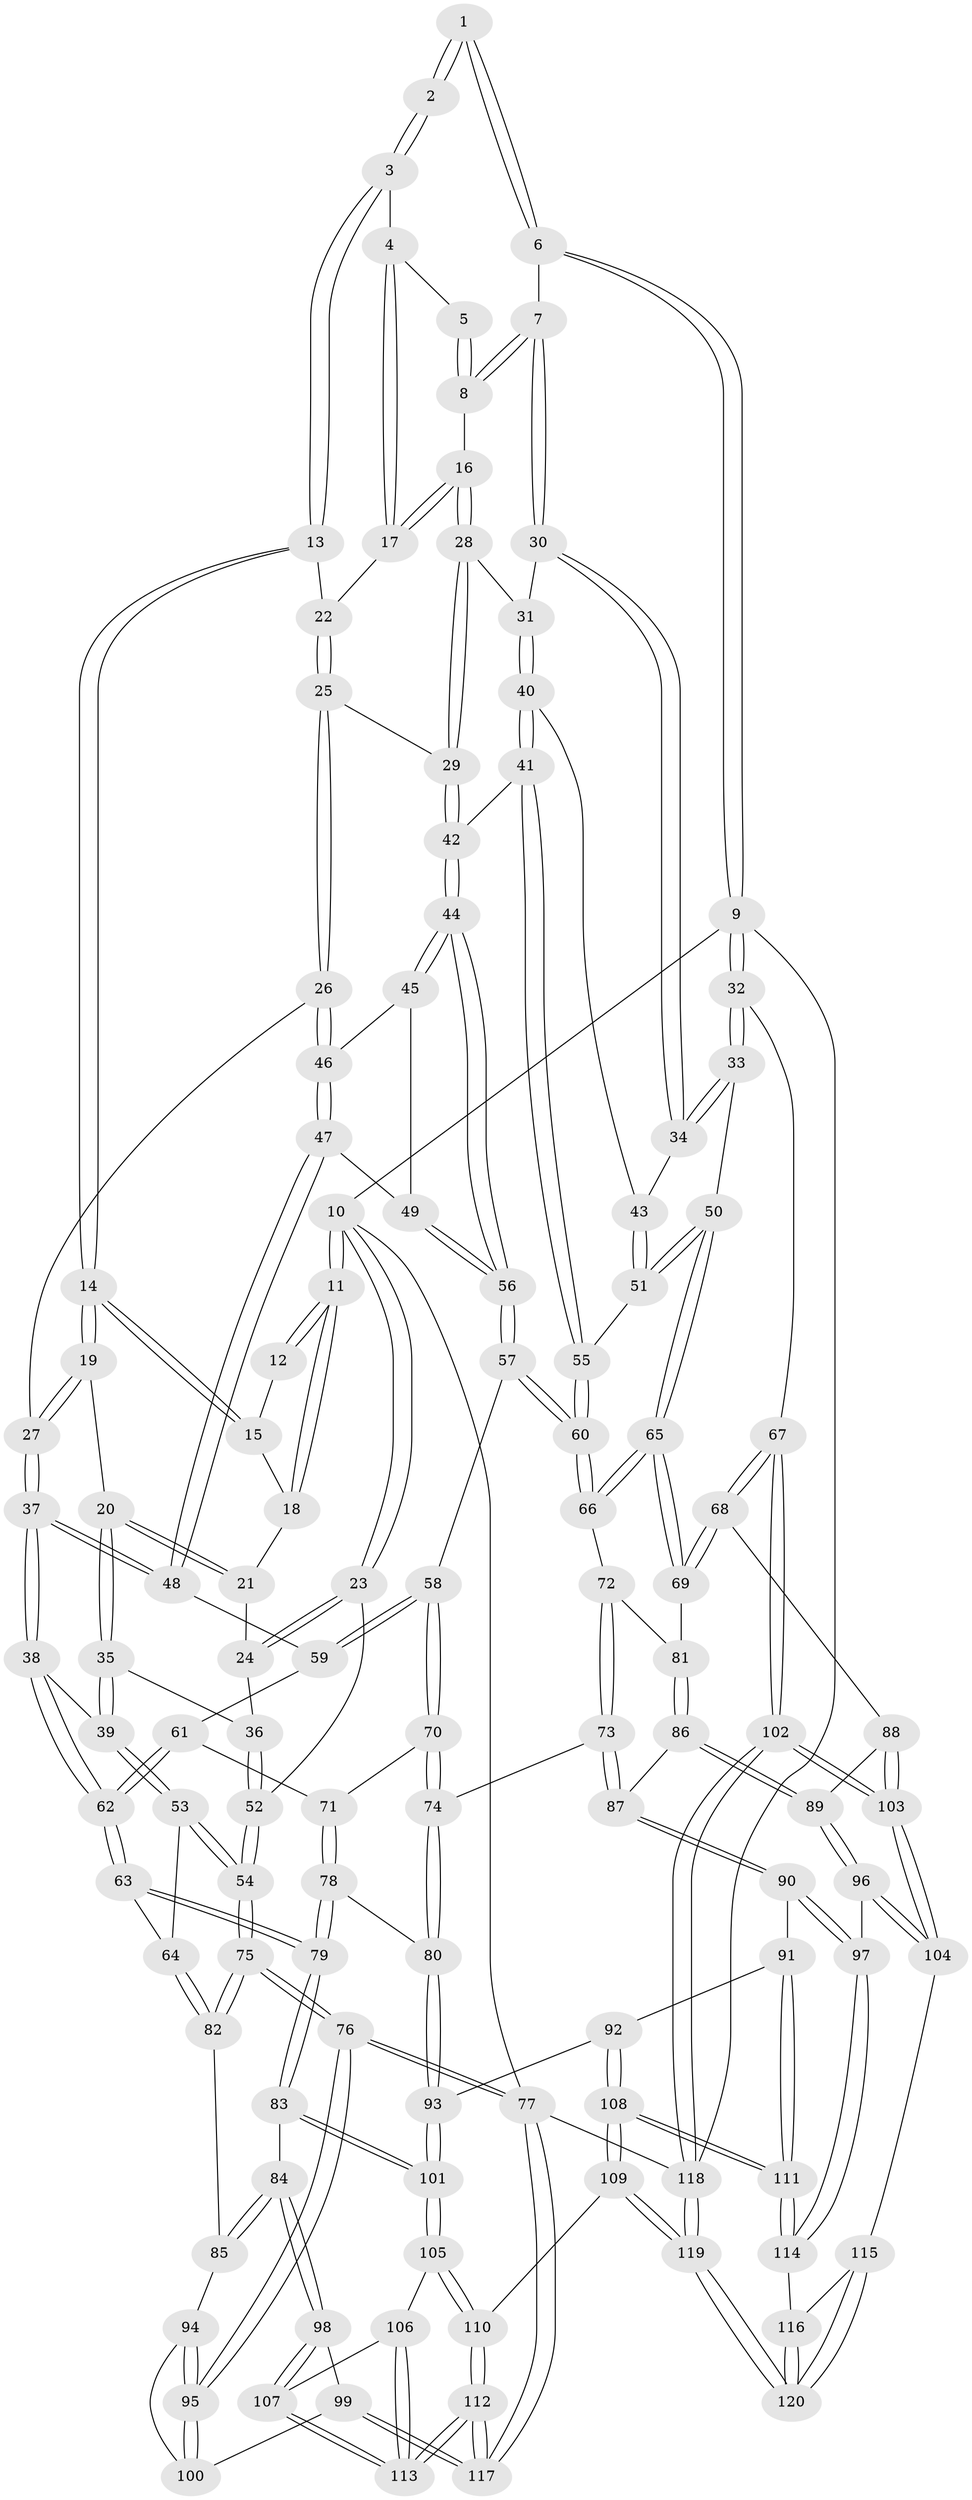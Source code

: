 // Generated by graph-tools (version 1.1) at 2025/38/03/09/25 02:38:21]
// undirected, 120 vertices, 297 edges
graph export_dot {
graph [start="1"]
  node [color=gray90,style=filled];
  1 [pos="+0.8109084725965524+0"];
  2 [pos="+0.48548274476521097+0"];
  3 [pos="+0.4891734169485418+0"];
  4 [pos="+0.6680001774342158+0.08700412487597367"];
  5 [pos="+0.7736805191612984+0"];
  6 [pos="+1+0"];
  7 [pos="+0.8900185246075891+0.17274700439360463"];
  8 [pos="+0.7831916674176121+0.1267509768310045"];
  9 [pos="+1+0"];
  10 [pos="+0+0"];
  11 [pos="+0+0"];
  12 [pos="+0.1555984587453635+0"];
  13 [pos="+0.4756197133012202+0.05949468434629519"];
  14 [pos="+0.2394541705247529+0.17007119108738458"];
  15 [pos="+0.19072234980010938+0"];
  16 [pos="+0.7015703303752004+0.1750406485820652"];
  17 [pos="+0.6819466134044827+0.14259863331631628"];
  18 [pos="+0.08281221708158028+0.11030963912143257"];
  19 [pos="+0.23106654304935287+0.20016100301277628"];
  20 [pos="+0.21766874251608725+0.21132115674094684"];
  21 [pos="+0.07741269532763426+0.15384027089913047"];
  22 [pos="+0.48219868640470165+0.07937539105309169"];
  23 [pos="+0+0.1322570091610327"];
  24 [pos="+0+0.17496401906311915"];
  25 [pos="+0.5129740243746878+0.24846807382277822"];
  26 [pos="+0.4987537153596894+0.2626972357373588"];
  27 [pos="+0.39021441234814663+0.286815751843204"];
  28 [pos="+0.6909550760104448+0.2026294293959134"];
  29 [pos="+0.5350107377920431+0.2517911789499174"];
  30 [pos="+0.911791580540831+0.25466306951419215"];
  31 [pos="+0.7512931952056088+0.290794766727758"];
  32 [pos="+1+0.35947436395598054"];
  33 [pos="+1+0.35934308569264917"];
  34 [pos="+0.9202372303267612+0.26234945176072333"];
  35 [pos="+0.16486218428745011+0.30774446207591666"];
  36 [pos="+0.1546876413619143+0.30550458614310666"];
  37 [pos="+0.3299945468457308+0.44535758467059444"];
  38 [pos="+0.2957004867921124+0.4608418706824914"];
  39 [pos="+0.17270430805005893+0.40319476708454716"];
  40 [pos="+0.7300880526521323+0.35680567473015407"];
  41 [pos="+0.6916168683964447+0.4016078726223993"];
  42 [pos="+0.6826471744706367+0.40262213077606124"];
  43 [pos="+0.8285981978250735+0.3871042644246397"];
  44 [pos="+0.6486695427502378+0.4309310032571592"];
  45 [pos="+0.5481963496637057+0.38753305709368585"];
  46 [pos="+0.5002952861749276+0.32593399103645176"];
  47 [pos="+0.4757747013975572+0.41250651351740836"];
  48 [pos="+0.4403697758859191+0.4689406848758624"];
  49 [pos="+0.5478062464689248+0.4354211864091013"];
  50 [pos="+0.8902365806510834+0.5028155488892609"];
  51 [pos="+0.8797329189019015+0.49802671764984174"];
  52 [pos="+0+0.36831994559395"];
  53 [pos="+0.01947994949084509+0.5383011891462086"];
  54 [pos="+0+0.558929212133531"];
  55 [pos="+0.7635722982599017+0.4873042823830405"];
  56 [pos="+0.5967821554742124+0.4976186662141333"];
  57 [pos="+0.5810825648996015+0.5365118578946556"];
  58 [pos="+0.5766844668702302+0.5387886705575822"];
  59 [pos="+0.44378995426274154+0.47360301973784974"];
  60 [pos="+0.7030288666992445+0.5977055653062596"];
  61 [pos="+0.42397725100810557+0.5888601010459495"];
  62 [pos="+0.2975659953584257+0.5856630476520236"];
  63 [pos="+0.2773309622083115+0.6275270078737091"];
  64 [pos="+0.11684575437063555+0.6117680969335801"];
  65 [pos="+0.891077162783285+0.6359127545442543"];
  66 [pos="+0.706666886302345+0.6060002381515118"];
  67 [pos="+1+0.7351001514621202"];
  68 [pos="+0.9778739593170831+0.7044401513154424"];
  69 [pos="+0.8924542888115362+0.6388490926840282"];
  70 [pos="+0.5637397561472643+0.562956192532127"];
  71 [pos="+0.45607835037381556+0.62072698753875"];
  72 [pos="+0.7060792811128233+0.608555719773195"];
  73 [pos="+0.6225939184323289+0.7358641650190054"];
  74 [pos="+0.579277655751607+0.7326732835761353"];
  75 [pos="+0+0.7365013017863558"];
  76 [pos="+0+0.8684054031407598"];
  77 [pos="+0+1"];
  78 [pos="+0.4529064505326294+0.6580541055443508"];
  79 [pos="+0.3090461174665083+0.7352139477978873"];
  80 [pos="+0.5409142343023652+0.7508767465941169"];
  81 [pos="+0.7710677589442291+0.7461234117380394"];
  82 [pos="+0.1394419641196087+0.7597311189607765"];
  83 [pos="+0.30601840284896487+0.761777697324545"];
  84 [pos="+0.27224873734973987+0.7805613454446817"];
  85 [pos="+0.14421271140169248+0.7651080984796669"];
  86 [pos="+0.7708246406300141+0.7466452321095475"];
  87 [pos="+0.6588317743406013+0.7634753504304836"];
  88 [pos="+0.9200480171298588+0.7809121449623353"];
  89 [pos="+0.8039694202091507+0.8172638411163088"];
  90 [pos="+0.6802918208053068+0.8810864739621087"];
  91 [pos="+0.6049980428977227+0.8804930361359903"];
  92 [pos="+0.5365128925393577+0.860178256155839"];
  93 [pos="+0.49850795582510127+0.8162377649045705"];
  94 [pos="+0.13245835070168124+0.7913607547122495"];
  95 [pos="+0+0.8759236764335431"];
  96 [pos="+0.7907200358460607+0.8796962087765956"];
  97 [pos="+0.6885641809157332+0.8899838439469513"];
  98 [pos="+0.2143989075624565+0.9188904485869334"];
  99 [pos="+0.13328179690747752+0.9158661533814165"];
  100 [pos="+0.12667326779463056+0.9098648236490496"];
  101 [pos="+0.4103569367630608+0.8435552248275198"];
  102 [pos="+1+1"];
  103 [pos="+0.9135315005343326+0.944910816767716"];
  104 [pos="+0.8184626046105622+0.91001762565895"];
  105 [pos="+0.41030712887344195+0.8438988667239575"];
  106 [pos="+0.36787900355534536+0.8890225128356526"];
  107 [pos="+0.22395806525865622+0.9330634497981481"];
  108 [pos="+0.5531976950516125+1"];
  109 [pos="+0.5012050181607681+1"];
  110 [pos="+0.49135607801936665+1"];
  111 [pos="+0.5650582679761913+1"];
  112 [pos="+0.31174220791683255+1"];
  113 [pos="+0.2723716235027451+1"];
  114 [pos="+0.682272235153329+0.9177843010964485"];
  115 [pos="+0.7999093830298208+0.9432955596343479"];
  116 [pos="+0.7194844398353721+0.982441257484023"];
  117 [pos="+0+1"];
  118 [pos="+1+1"];
  119 [pos="+0.740906427417512+1"];
  120 [pos="+0.7471453505558321+1"];
  1 -- 2;
  1 -- 2;
  1 -- 6;
  1 -- 6;
  2 -- 3;
  2 -- 3;
  3 -- 4;
  3 -- 13;
  3 -- 13;
  4 -- 5;
  4 -- 17;
  4 -- 17;
  5 -- 8;
  5 -- 8;
  6 -- 7;
  6 -- 9;
  6 -- 9;
  7 -- 8;
  7 -- 8;
  7 -- 30;
  7 -- 30;
  8 -- 16;
  9 -- 10;
  9 -- 32;
  9 -- 32;
  9 -- 118;
  10 -- 11;
  10 -- 11;
  10 -- 23;
  10 -- 23;
  10 -- 77;
  11 -- 12;
  11 -- 12;
  11 -- 18;
  11 -- 18;
  12 -- 15;
  13 -- 14;
  13 -- 14;
  13 -- 22;
  14 -- 15;
  14 -- 15;
  14 -- 19;
  14 -- 19;
  15 -- 18;
  16 -- 17;
  16 -- 17;
  16 -- 28;
  16 -- 28;
  17 -- 22;
  18 -- 21;
  19 -- 20;
  19 -- 27;
  19 -- 27;
  20 -- 21;
  20 -- 21;
  20 -- 35;
  20 -- 35;
  21 -- 24;
  22 -- 25;
  22 -- 25;
  23 -- 24;
  23 -- 24;
  23 -- 52;
  24 -- 36;
  25 -- 26;
  25 -- 26;
  25 -- 29;
  26 -- 27;
  26 -- 46;
  26 -- 46;
  27 -- 37;
  27 -- 37;
  28 -- 29;
  28 -- 29;
  28 -- 31;
  29 -- 42;
  29 -- 42;
  30 -- 31;
  30 -- 34;
  30 -- 34;
  31 -- 40;
  31 -- 40;
  32 -- 33;
  32 -- 33;
  32 -- 67;
  33 -- 34;
  33 -- 34;
  33 -- 50;
  34 -- 43;
  35 -- 36;
  35 -- 39;
  35 -- 39;
  36 -- 52;
  36 -- 52;
  37 -- 38;
  37 -- 38;
  37 -- 48;
  37 -- 48;
  38 -- 39;
  38 -- 62;
  38 -- 62;
  39 -- 53;
  39 -- 53;
  40 -- 41;
  40 -- 41;
  40 -- 43;
  41 -- 42;
  41 -- 55;
  41 -- 55;
  42 -- 44;
  42 -- 44;
  43 -- 51;
  43 -- 51;
  44 -- 45;
  44 -- 45;
  44 -- 56;
  44 -- 56;
  45 -- 46;
  45 -- 49;
  46 -- 47;
  46 -- 47;
  47 -- 48;
  47 -- 48;
  47 -- 49;
  48 -- 59;
  49 -- 56;
  49 -- 56;
  50 -- 51;
  50 -- 51;
  50 -- 65;
  50 -- 65;
  51 -- 55;
  52 -- 54;
  52 -- 54;
  53 -- 54;
  53 -- 54;
  53 -- 64;
  54 -- 75;
  54 -- 75;
  55 -- 60;
  55 -- 60;
  56 -- 57;
  56 -- 57;
  57 -- 58;
  57 -- 60;
  57 -- 60;
  58 -- 59;
  58 -- 59;
  58 -- 70;
  58 -- 70;
  59 -- 61;
  60 -- 66;
  60 -- 66;
  61 -- 62;
  61 -- 62;
  61 -- 71;
  62 -- 63;
  62 -- 63;
  63 -- 64;
  63 -- 79;
  63 -- 79;
  64 -- 82;
  64 -- 82;
  65 -- 66;
  65 -- 66;
  65 -- 69;
  65 -- 69;
  66 -- 72;
  67 -- 68;
  67 -- 68;
  67 -- 102;
  67 -- 102;
  68 -- 69;
  68 -- 69;
  68 -- 88;
  69 -- 81;
  70 -- 71;
  70 -- 74;
  70 -- 74;
  71 -- 78;
  71 -- 78;
  72 -- 73;
  72 -- 73;
  72 -- 81;
  73 -- 74;
  73 -- 87;
  73 -- 87;
  74 -- 80;
  74 -- 80;
  75 -- 76;
  75 -- 76;
  75 -- 82;
  75 -- 82;
  76 -- 77;
  76 -- 77;
  76 -- 95;
  76 -- 95;
  77 -- 117;
  77 -- 117;
  77 -- 118;
  78 -- 79;
  78 -- 79;
  78 -- 80;
  79 -- 83;
  79 -- 83;
  80 -- 93;
  80 -- 93;
  81 -- 86;
  81 -- 86;
  82 -- 85;
  83 -- 84;
  83 -- 101;
  83 -- 101;
  84 -- 85;
  84 -- 85;
  84 -- 98;
  84 -- 98;
  85 -- 94;
  86 -- 87;
  86 -- 89;
  86 -- 89;
  87 -- 90;
  87 -- 90;
  88 -- 89;
  88 -- 103;
  88 -- 103;
  89 -- 96;
  89 -- 96;
  90 -- 91;
  90 -- 97;
  90 -- 97;
  91 -- 92;
  91 -- 111;
  91 -- 111;
  92 -- 93;
  92 -- 108;
  92 -- 108;
  93 -- 101;
  93 -- 101;
  94 -- 95;
  94 -- 95;
  94 -- 100;
  95 -- 100;
  95 -- 100;
  96 -- 97;
  96 -- 104;
  96 -- 104;
  97 -- 114;
  97 -- 114;
  98 -- 99;
  98 -- 107;
  98 -- 107;
  99 -- 100;
  99 -- 117;
  99 -- 117;
  101 -- 105;
  101 -- 105;
  102 -- 103;
  102 -- 103;
  102 -- 118;
  102 -- 118;
  103 -- 104;
  103 -- 104;
  104 -- 115;
  105 -- 106;
  105 -- 110;
  105 -- 110;
  106 -- 107;
  106 -- 113;
  106 -- 113;
  107 -- 113;
  107 -- 113;
  108 -- 109;
  108 -- 109;
  108 -- 111;
  108 -- 111;
  109 -- 110;
  109 -- 119;
  109 -- 119;
  110 -- 112;
  110 -- 112;
  111 -- 114;
  111 -- 114;
  112 -- 113;
  112 -- 113;
  112 -- 117;
  112 -- 117;
  114 -- 116;
  115 -- 116;
  115 -- 120;
  115 -- 120;
  116 -- 120;
  116 -- 120;
  118 -- 119;
  118 -- 119;
  119 -- 120;
  119 -- 120;
}
